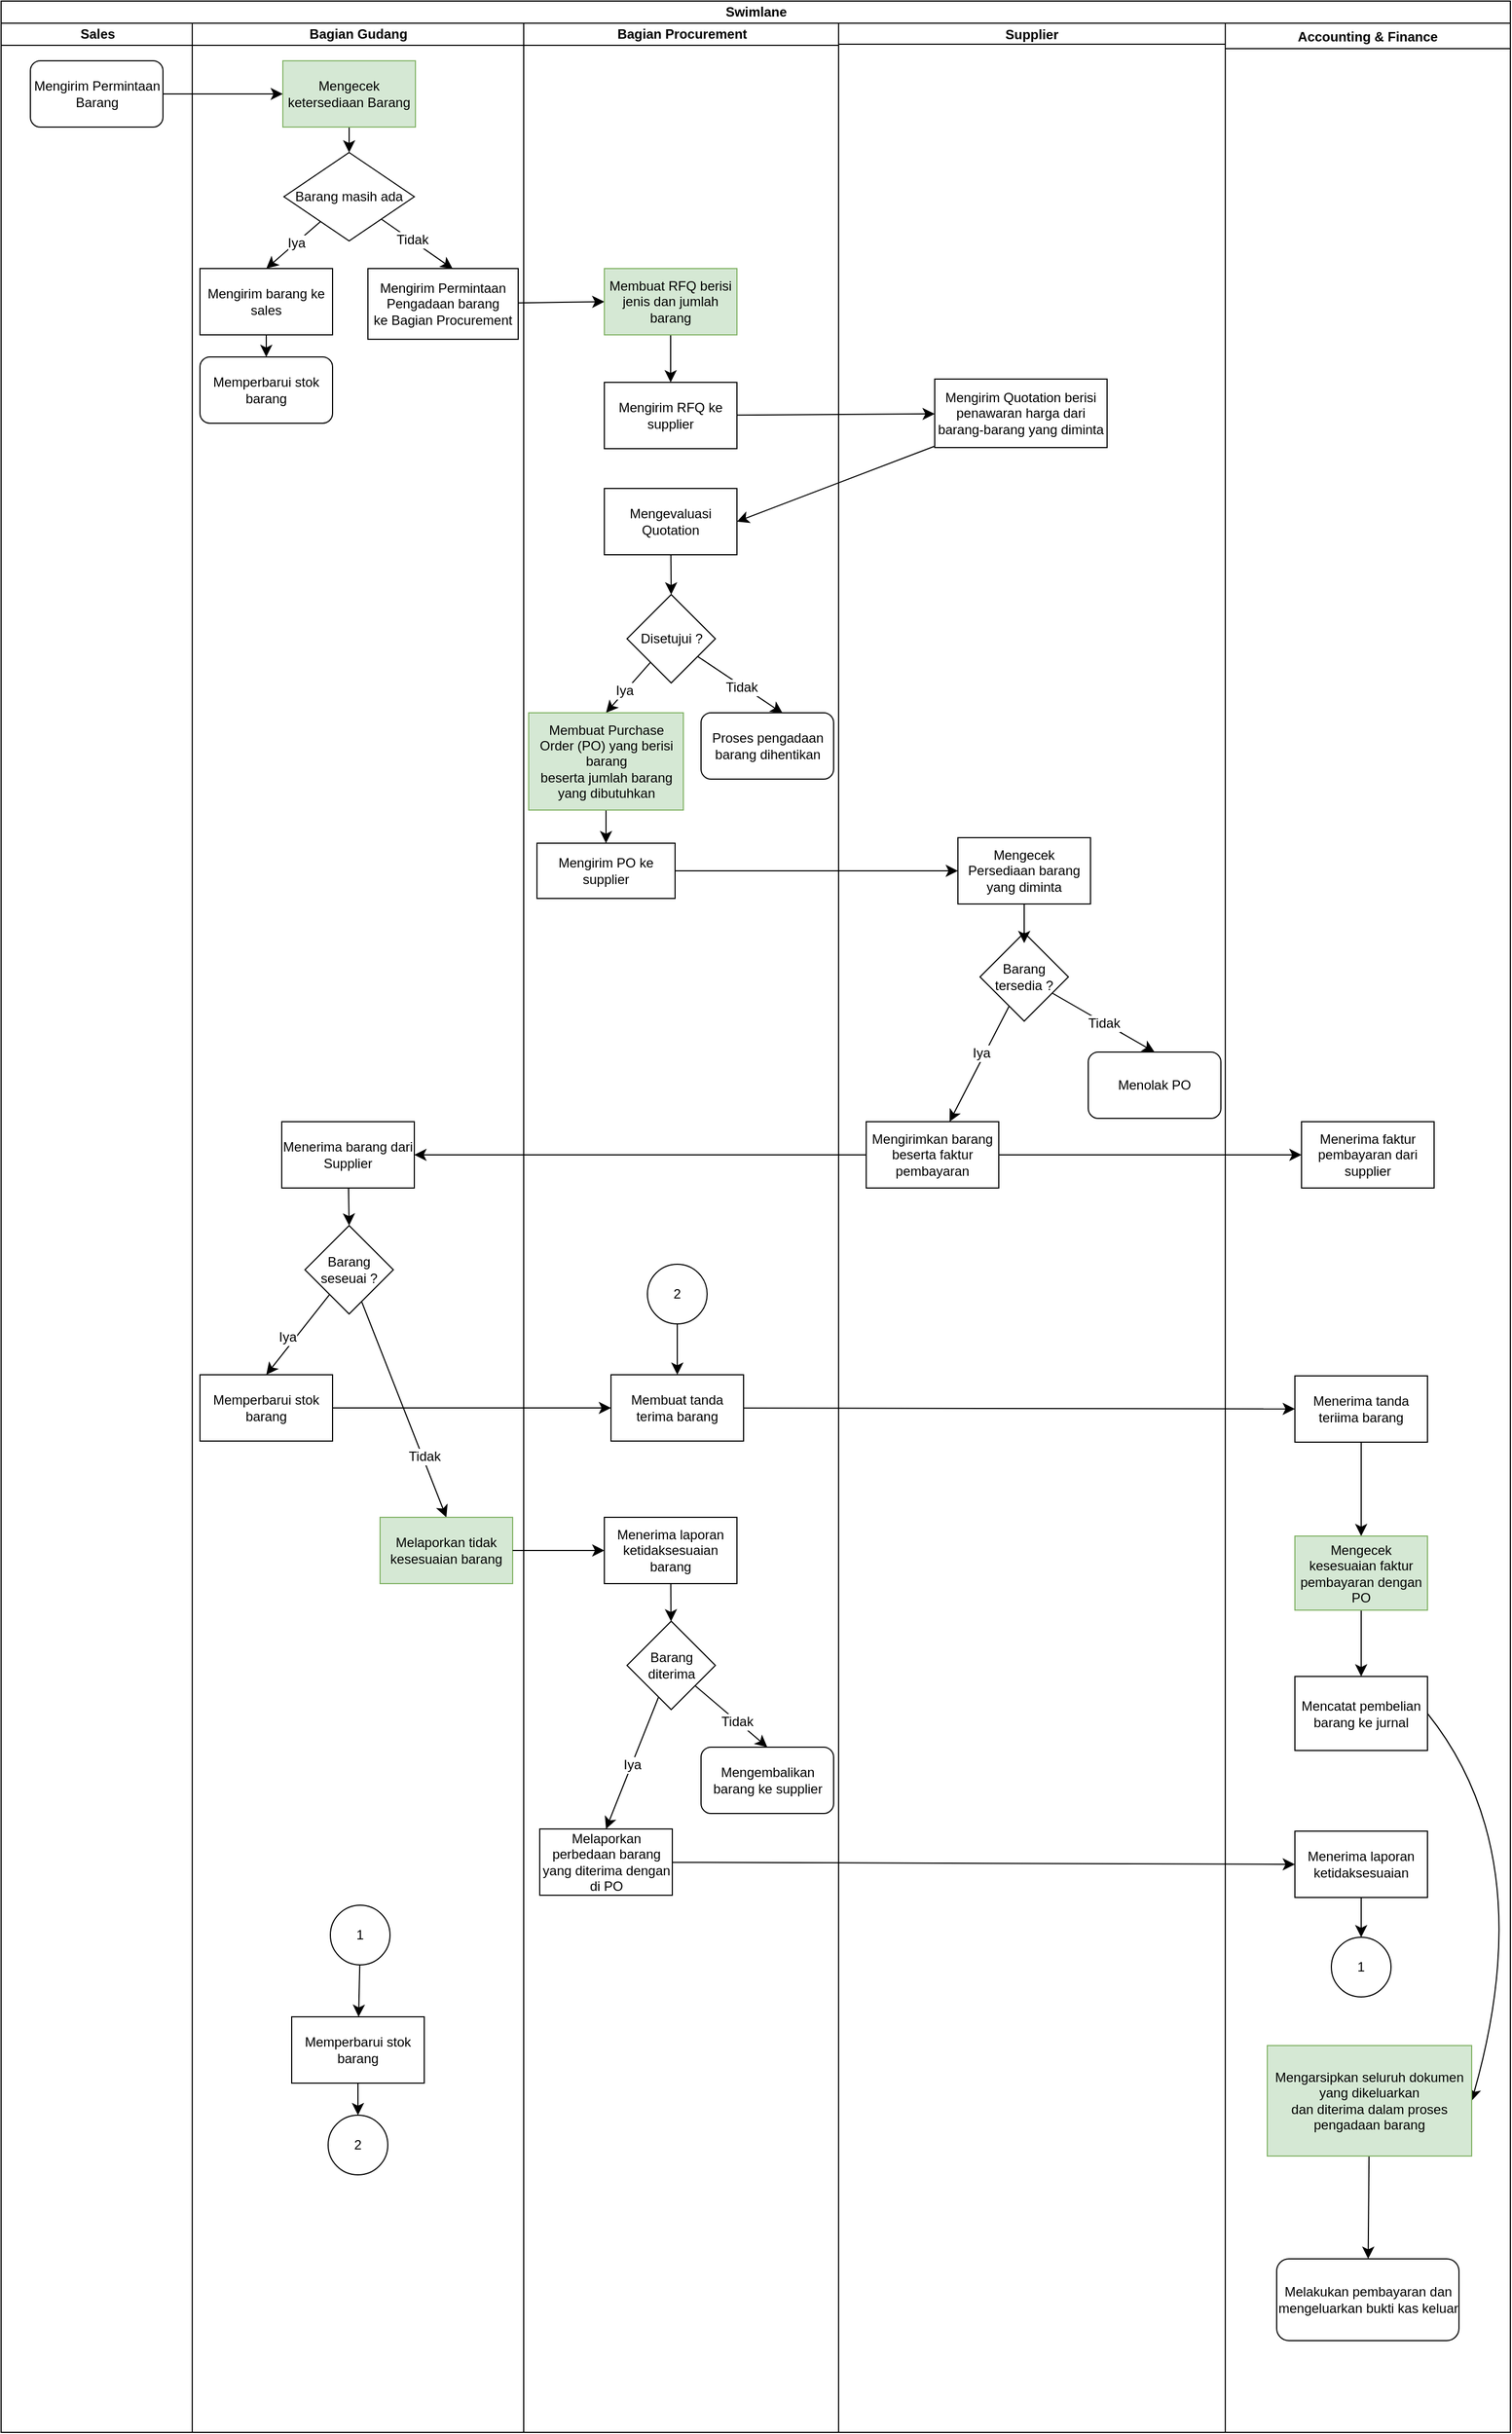 <mxfile version="23.1.5" type="github">
  <diagram name="Page-1" id="P56LlgUj1BsYtoV7bXaN">
    <mxGraphModel dx="2027" dy="2134" grid="0" gridSize="10" guides="1" tooltips="1" connect="1" arrows="1" fold="1" page="0" pageScale="1" pageWidth="850" pageHeight="1100" math="0" shadow="0">
      <root>
        <mxCell id="0" />
        <mxCell id="1" parent="0" />
        <mxCell id="Iu72LTsBx4H_L3Yk2bAS-2" value="Swimlane" style="swimlane;childLayout=stackLayout;resizeParent=1;resizeParentMax=0;startSize=20;html=1;" vertex="1" parent="1">
          <mxGeometry x="-331" y="-949" width="1366" height="2200" as="geometry" />
        </mxCell>
        <mxCell id="Iu72LTsBx4H_L3Yk2bAS-3" value="Sales" style="swimlane;startSize=20;html=1;" vertex="1" parent="Iu72LTsBx4H_L3Yk2bAS-2">
          <mxGeometry y="20" width="173" height="2180" as="geometry" />
        </mxCell>
        <mxCell id="Iu72LTsBx4H_L3Yk2bAS-6" value="Mengirim Permintaan Barang" style="rounded=1;whiteSpace=wrap;html=1;" vertex="1" parent="Iu72LTsBx4H_L3Yk2bAS-3">
          <mxGeometry x="26.5" y="34" width="120" height="60" as="geometry" />
        </mxCell>
        <mxCell id="Iu72LTsBx4H_L3Yk2bAS-8" style="edgeStyle=none;curved=1;rounded=0;orthogonalLoop=1;jettySize=auto;html=1;entryX=0;entryY=0.5;entryDx=0;entryDy=0;fontSize=12;startSize=8;endSize=8;" edge="1" parent="Iu72LTsBx4H_L3Yk2bAS-2" source="Iu72LTsBx4H_L3Yk2bAS-6" target="Iu72LTsBx4H_L3Yk2bAS-7">
          <mxGeometry relative="1" as="geometry" />
        </mxCell>
        <mxCell id="Iu72LTsBx4H_L3Yk2bAS-23" style="edgeStyle=none;curved=1;rounded=0;orthogonalLoop=1;jettySize=auto;html=1;entryX=0;entryY=0.5;entryDx=0;entryDy=0;fontSize=12;startSize=8;endSize=8;" edge="1" parent="Iu72LTsBx4H_L3Yk2bAS-2" source="Iu72LTsBx4H_L3Yk2bAS-13" target="Iu72LTsBx4H_L3Yk2bAS-22">
          <mxGeometry relative="1" as="geometry" />
        </mxCell>
        <mxCell id="Iu72LTsBx4H_L3Yk2bAS-4" value="Bagian Gudang" style="swimlane;startSize=20;html=1;" vertex="1" parent="Iu72LTsBx4H_L3Yk2bAS-2">
          <mxGeometry x="173" y="20" width="300" height="2180" as="geometry" />
        </mxCell>
        <mxCell id="Iu72LTsBx4H_L3Yk2bAS-10" style="edgeStyle=none;curved=1;rounded=0;orthogonalLoop=1;jettySize=auto;html=1;entryX=0.5;entryY=0;entryDx=0;entryDy=0;fontSize=12;startSize=8;endSize=8;" edge="1" parent="Iu72LTsBx4H_L3Yk2bAS-4" source="Iu72LTsBx4H_L3Yk2bAS-7" target="Iu72LTsBx4H_L3Yk2bAS-9">
          <mxGeometry relative="1" as="geometry" />
        </mxCell>
        <mxCell id="Iu72LTsBx4H_L3Yk2bAS-7" value="Mengecek ketersediaan Barang" style="rounded=0;whiteSpace=wrap;html=1;fillColor=#d5e8d4;strokeColor=#82b366;" vertex="1" parent="Iu72LTsBx4H_L3Yk2bAS-4">
          <mxGeometry x="82" y="34" width="120" height="60" as="geometry" />
        </mxCell>
        <mxCell id="Iu72LTsBx4H_L3Yk2bAS-12" style="edgeStyle=none;curved=1;rounded=0;orthogonalLoop=1;jettySize=auto;html=1;entryX=0.5;entryY=0;entryDx=0;entryDy=0;fontSize=12;startSize=8;endSize=8;" edge="1" parent="Iu72LTsBx4H_L3Yk2bAS-4" source="Iu72LTsBx4H_L3Yk2bAS-9" target="Iu72LTsBx4H_L3Yk2bAS-11">
          <mxGeometry relative="1" as="geometry" />
        </mxCell>
        <mxCell id="Iu72LTsBx4H_L3Yk2bAS-15" value="Iya" style="edgeLabel;html=1;align=center;verticalAlign=middle;resizable=0;points=[];fontSize=12;" vertex="1" connectable="0" parent="Iu72LTsBx4H_L3Yk2bAS-12">
          <mxGeometry x="-0.097" relative="1" as="geometry">
            <mxPoint as="offset" />
          </mxGeometry>
        </mxCell>
        <mxCell id="Iu72LTsBx4H_L3Yk2bAS-9" value="Barang masih ada" style="rhombus;whiteSpace=wrap;html=1;" vertex="1" parent="Iu72LTsBx4H_L3Yk2bAS-4">
          <mxGeometry x="83" y="117" width="118" height="80" as="geometry" />
        </mxCell>
        <mxCell id="Iu72LTsBx4H_L3Yk2bAS-21" style="edgeStyle=none;curved=1;rounded=0;orthogonalLoop=1;jettySize=auto;html=1;entryX=0.5;entryY=0;entryDx=0;entryDy=0;fontSize=12;startSize=8;endSize=8;" edge="1" parent="Iu72LTsBx4H_L3Yk2bAS-4" source="Iu72LTsBx4H_L3Yk2bAS-11" target="Iu72LTsBx4H_L3Yk2bAS-19">
          <mxGeometry relative="1" as="geometry" />
        </mxCell>
        <mxCell id="Iu72LTsBx4H_L3Yk2bAS-11" value="Mengirim barang ke sales" style="rounded=0;whiteSpace=wrap;html=1;" vertex="1" parent="Iu72LTsBx4H_L3Yk2bAS-4">
          <mxGeometry x="7" y="222" width="120" height="60" as="geometry" />
        </mxCell>
        <mxCell id="Iu72LTsBx4H_L3Yk2bAS-13" value="Mengirim Permintaan Pengadaan barang ke&amp;nbsp;Bagian Procurement" style="rounded=0;whiteSpace=wrap;html=1;" vertex="1" parent="Iu72LTsBx4H_L3Yk2bAS-4">
          <mxGeometry x="159" y="222" width="136" height="64" as="geometry" />
        </mxCell>
        <mxCell id="Iu72LTsBx4H_L3Yk2bAS-14" style="edgeStyle=none;curved=1;rounded=0;orthogonalLoop=1;jettySize=auto;html=1;entryX=0.565;entryY=0.005;entryDx=0;entryDy=0;entryPerimeter=0;fontSize=12;startSize=8;endSize=8;" edge="1" parent="Iu72LTsBx4H_L3Yk2bAS-4" source="Iu72LTsBx4H_L3Yk2bAS-9" target="Iu72LTsBx4H_L3Yk2bAS-13">
          <mxGeometry relative="1" as="geometry" />
        </mxCell>
        <mxCell id="Iu72LTsBx4H_L3Yk2bAS-16" value="Tidak" style="edgeLabel;html=1;align=center;verticalAlign=middle;resizable=0;points=[];fontSize=12;" vertex="1" connectable="0" parent="Iu72LTsBx4H_L3Yk2bAS-14">
          <mxGeometry x="-0.157" y="1" relative="1" as="geometry">
            <mxPoint as="offset" />
          </mxGeometry>
        </mxCell>
        <mxCell id="Iu72LTsBx4H_L3Yk2bAS-19" value="Memperbarui stok barang" style="rounded=1;whiteSpace=wrap;html=1;" vertex="1" parent="Iu72LTsBx4H_L3Yk2bAS-4">
          <mxGeometry x="7" y="302" width="120" height="60" as="geometry" />
        </mxCell>
        <mxCell id="Iu72LTsBx4H_L3Yk2bAS-68" style="edgeStyle=none;curved=1;rounded=0;orthogonalLoop=1;jettySize=auto;html=1;entryX=0.5;entryY=0;entryDx=0;entryDy=0;fontSize=12;startSize=8;endSize=8;" edge="1" parent="Iu72LTsBx4H_L3Yk2bAS-4" source="Iu72LTsBx4H_L3Yk2bAS-61" target="Iu72LTsBx4H_L3Yk2bAS-67">
          <mxGeometry relative="1" as="geometry" />
        </mxCell>
        <mxCell id="Iu72LTsBx4H_L3Yk2bAS-61" value="Menerima barang dari Supplier" style="rounded=1;whiteSpace=wrap;html=1;arcSize=0;" vertex="1" parent="Iu72LTsBx4H_L3Yk2bAS-4">
          <mxGeometry x="81" y="994" width="120" height="60" as="geometry" />
        </mxCell>
        <mxCell id="Iu72LTsBx4H_L3Yk2bAS-70" style="edgeStyle=none;curved=1;rounded=0;orthogonalLoop=1;jettySize=auto;html=1;entryX=0.5;entryY=0;entryDx=0;entryDy=0;fontSize=12;startSize=8;endSize=8;" edge="1" parent="Iu72LTsBx4H_L3Yk2bAS-4" source="Iu72LTsBx4H_L3Yk2bAS-67" target="Iu72LTsBx4H_L3Yk2bAS-69">
          <mxGeometry relative="1" as="geometry" />
        </mxCell>
        <mxCell id="Iu72LTsBx4H_L3Yk2bAS-71" value="Iya" style="edgeLabel;html=1;align=center;verticalAlign=middle;resizable=0;points=[];fontSize=12;" vertex="1" connectable="0" parent="Iu72LTsBx4H_L3Yk2bAS-70">
          <mxGeometry x="0.163" y="-6" relative="1" as="geometry">
            <mxPoint as="offset" />
          </mxGeometry>
        </mxCell>
        <mxCell id="Iu72LTsBx4H_L3Yk2bAS-78" style="edgeStyle=none;curved=1;rounded=0;orthogonalLoop=1;jettySize=auto;html=1;fontSize=12;startSize=8;endSize=8;entryX=0.5;entryY=0;entryDx=0;entryDy=0;" edge="1" parent="Iu72LTsBx4H_L3Yk2bAS-4" source="Iu72LTsBx4H_L3Yk2bAS-67" target="Iu72LTsBx4H_L3Yk2bAS-80">
          <mxGeometry relative="1" as="geometry">
            <mxPoint x="212" y="1341" as="targetPoint" />
          </mxGeometry>
        </mxCell>
        <mxCell id="Iu72LTsBx4H_L3Yk2bAS-79" value="Tidak" style="edgeLabel;html=1;align=center;verticalAlign=middle;resizable=0;points=[];fontSize=12;" vertex="1" connectable="0" parent="Iu72LTsBx4H_L3Yk2bAS-78">
          <mxGeometry x="0.441" y="1" relative="1" as="geometry">
            <mxPoint as="offset" />
          </mxGeometry>
        </mxCell>
        <mxCell id="Iu72LTsBx4H_L3Yk2bAS-67" value="Barang seseuai ?" style="rhombus;whiteSpace=wrap;html=1;" vertex="1" parent="Iu72LTsBx4H_L3Yk2bAS-4">
          <mxGeometry x="102" y="1088" width="80" height="80" as="geometry" />
        </mxCell>
        <mxCell id="Iu72LTsBx4H_L3Yk2bAS-69" value="Memperbarui stok barang" style="rounded=0;whiteSpace=wrap;html=1;" vertex="1" parent="Iu72LTsBx4H_L3Yk2bAS-4">
          <mxGeometry x="7" y="1223" width="120" height="60" as="geometry" />
        </mxCell>
        <mxCell id="Iu72LTsBx4H_L3Yk2bAS-80" value="Melaporkan tidak kesesuaian barang" style="rounded=0;whiteSpace=wrap;html=1;fillColor=#d5e8d4;strokeColor=#82b366;" vertex="1" parent="Iu72LTsBx4H_L3Yk2bAS-4">
          <mxGeometry x="170" y="1352" width="120" height="60" as="geometry" />
        </mxCell>
        <mxCell id="Iu72LTsBx4H_L3Yk2bAS-105" value="" style="edgeStyle=none;curved=1;rounded=0;orthogonalLoop=1;jettySize=auto;html=1;fontSize=12;startSize=8;endSize=8;" edge="1" parent="Iu72LTsBx4H_L3Yk2bAS-4" source="Iu72LTsBx4H_L3Yk2bAS-94" target="Iu72LTsBx4H_L3Yk2bAS-104">
          <mxGeometry relative="1" as="geometry" />
        </mxCell>
        <mxCell id="Iu72LTsBx4H_L3Yk2bAS-94" value="Memperbarui stok barang" style="rounded=0;whiteSpace=wrap;html=1;" vertex="1" parent="Iu72LTsBx4H_L3Yk2bAS-4">
          <mxGeometry x="90" y="1804" width="120" height="60" as="geometry" />
        </mxCell>
        <mxCell id="Iu72LTsBx4H_L3Yk2bAS-99" value="" style="edgeStyle=none;curved=1;rounded=0;orthogonalLoop=1;jettySize=auto;html=1;fontSize=12;startSize=8;endSize=8;" edge="1" parent="Iu72LTsBx4H_L3Yk2bAS-4" source="Iu72LTsBx4H_L3Yk2bAS-98" target="Iu72LTsBx4H_L3Yk2bAS-94">
          <mxGeometry relative="1" as="geometry" />
        </mxCell>
        <mxCell id="Iu72LTsBx4H_L3Yk2bAS-98" value="1" style="ellipse;whiteSpace=wrap;html=1;aspect=fixed;" vertex="1" parent="Iu72LTsBx4H_L3Yk2bAS-4">
          <mxGeometry x="125" y="1703" width="54" height="54" as="geometry" />
        </mxCell>
        <mxCell id="Iu72LTsBx4H_L3Yk2bAS-104" value="2" style="ellipse;whiteSpace=wrap;html=1;aspect=fixed;" vertex="1" parent="Iu72LTsBx4H_L3Yk2bAS-4">
          <mxGeometry x="123" y="1893" width="54" height="54" as="geometry" />
        </mxCell>
        <mxCell id="Iu72LTsBx4H_L3Yk2bAS-5" value="Bagian Procurement" style="swimlane;startSize=20;html=1;" vertex="1" parent="Iu72LTsBx4H_L3Yk2bAS-2">
          <mxGeometry x="473" y="20" width="285" height="2180" as="geometry" />
        </mxCell>
        <mxCell id="Iu72LTsBx4H_L3Yk2bAS-27" value="" style="edgeStyle=none;curved=1;rounded=0;orthogonalLoop=1;jettySize=auto;html=1;fontSize=12;startSize=8;endSize=8;" edge="1" parent="Iu72LTsBx4H_L3Yk2bAS-5" source="Iu72LTsBx4H_L3Yk2bAS-22" target="Iu72LTsBx4H_L3Yk2bAS-26">
          <mxGeometry relative="1" as="geometry" />
        </mxCell>
        <mxCell id="Iu72LTsBx4H_L3Yk2bAS-22" value="Membuat RFQ berisi jenis dan jumlah barang" style="rounded=0;whiteSpace=wrap;html=1;fillColor=#d5e8d4;strokeColor=#82b366;" vertex="1" parent="Iu72LTsBx4H_L3Yk2bAS-5">
          <mxGeometry x="73" y="222" width="120" height="60" as="geometry" />
        </mxCell>
        <mxCell id="Iu72LTsBx4H_L3Yk2bAS-26" value="Mengirim RFQ ke supplier" style="rounded=0;whiteSpace=wrap;html=1;" vertex="1" parent="Iu72LTsBx4H_L3Yk2bAS-5">
          <mxGeometry x="73" y="325" width="120" height="60" as="geometry" />
        </mxCell>
        <mxCell id="Iu72LTsBx4H_L3Yk2bAS-47" style="edgeStyle=none;curved=1;rounded=0;orthogonalLoop=1;jettySize=auto;html=1;entryX=0.5;entryY=0;entryDx=0;entryDy=0;fontSize=12;startSize=8;endSize=8;" edge="1" parent="Iu72LTsBx4H_L3Yk2bAS-5" source="Iu72LTsBx4H_L3Yk2bAS-34" target="Iu72LTsBx4H_L3Yk2bAS-36">
          <mxGeometry relative="1" as="geometry" />
        </mxCell>
        <mxCell id="Iu72LTsBx4H_L3Yk2bAS-34" value="Mengevaluasi Quotation" style="rounded=0;whiteSpace=wrap;html=1;" vertex="1" parent="Iu72LTsBx4H_L3Yk2bAS-5">
          <mxGeometry x="73" y="421" width="120" height="60" as="geometry" />
        </mxCell>
        <mxCell id="Iu72LTsBx4H_L3Yk2bAS-42" style="edgeStyle=none;curved=1;rounded=0;orthogonalLoop=1;jettySize=auto;html=1;entryX=0.5;entryY=0;entryDx=0;entryDy=0;fontSize=12;startSize=8;endSize=8;" edge="1" parent="Iu72LTsBx4H_L3Yk2bAS-5" source="Iu72LTsBx4H_L3Yk2bAS-36" target="Iu72LTsBx4H_L3Yk2bAS-41">
          <mxGeometry relative="1" as="geometry" />
        </mxCell>
        <mxCell id="Iu72LTsBx4H_L3Yk2bAS-43" value="Iya" style="edgeLabel;html=1;align=center;verticalAlign=middle;resizable=0;points=[];fontSize=12;" vertex="1" connectable="0" parent="Iu72LTsBx4H_L3Yk2bAS-42">
          <mxGeometry x="0.156" y="-1" relative="1" as="geometry">
            <mxPoint as="offset" />
          </mxGeometry>
        </mxCell>
        <mxCell id="Iu72LTsBx4H_L3Yk2bAS-36" value="Disetujui ?" style="rhombus;whiteSpace=wrap;html=1;" vertex="1" parent="Iu72LTsBx4H_L3Yk2bAS-5">
          <mxGeometry x="93.5" y="517" width="80" height="80" as="geometry" />
        </mxCell>
        <mxCell id="Iu72LTsBx4H_L3Yk2bAS-38" value="Proses pengadaan barang dihentikan" style="rounded=1;whiteSpace=wrap;html=1;" vertex="1" parent="Iu72LTsBx4H_L3Yk2bAS-5">
          <mxGeometry x="160.5" y="624" width="120" height="60" as="geometry" />
        </mxCell>
        <mxCell id="Iu72LTsBx4H_L3Yk2bAS-39" style="edgeStyle=none;curved=1;rounded=0;orthogonalLoop=1;jettySize=auto;html=1;entryX=0.616;entryY=0.008;entryDx=0;entryDy=0;entryPerimeter=0;fontSize=12;startSize=8;endSize=8;" edge="1" parent="Iu72LTsBx4H_L3Yk2bAS-5" source="Iu72LTsBx4H_L3Yk2bAS-36" target="Iu72LTsBx4H_L3Yk2bAS-38">
          <mxGeometry relative="1" as="geometry" />
        </mxCell>
        <mxCell id="Iu72LTsBx4H_L3Yk2bAS-40" value="Tidak" style="edgeLabel;html=1;align=center;verticalAlign=middle;resizable=0;points=[];fontSize=12;" vertex="1" connectable="0" parent="Iu72LTsBx4H_L3Yk2bAS-39">
          <mxGeometry x="0.043" y="-1" relative="1" as="geometry">
            <mxPoint as="offset" />
          </mxGeometry>
        </mxCell>
        <mxCell id="Iu72LTsBx4H_L3Yk2bAS-45" value="" style="edgeStyle=none;curved=1;rounded=0;orthogonalLoop=1;jettySize=auto;html=1;fontSize=12;startSize=8;endSize=8;" edge="1" parent="Iu72LTsBx4H_L3Yk2bAS-5" source="Iu72LTsBx4H_L3Yk2bAS-41" target="Iu72LTsBx4H_L3Yk2bAS-44">
          <mxGeometry relative="1" as="geometry" />
        </mxCell>
        <mxCell id="Iu72LTsBx4H_L3Yk2bAS-41" value="Membuat Purchase Order (PO) yang berisi barang&lt;br&gt;beserta jumlah barang yang dibutuhkan " style="rounded=0;whiteSpace=wrap;html=1;fillColor=#d5e8d4;strokeColor=#82b366;" vertex="1" parent="Iu72LTsBx4H_L3Yk2bAS-5">
          <mxGeometry x="4.5" y="624" width="140" height="88" as="geometry" />
        </mxCell>
        <mxCell id="Iu72LTsBx4H_L3Yk2bAS-44" value="Mengirim PO ke supplier" style="rounded=0;whiteSpace=wrap;html=1;" vertex="1" parent="Iu72LTsBx4H_L3Yk2bAS-5">
          <mxGeometry x="12" y="742" width="125" height="50" as="geometry" />
        </mxCell>
        <mxCell id="Iu72LTsBx4H_L3Yk2bAS-88" value="" style="edgeStyle=none;curved=1;rounded=0;orthogonalLoop=1;jettySize=auto;html=1;fontSize=12;startSize=8;endSize=8;" edge="1" parent="Iu72LTsBx4H_L3Yk2bAS-5" source="Iu72LTsBx4H_L3Yk2bAS-81" target="Iu72LTsBx4H_L3Yk2bAS-83">
          <mxGeometry relative="1" as="geometry" />
        </mxCell>
        <mxCell id="Iu72LTsBx4H_L3Yk2bAS-81" value="Menerima laporan ketidaksesuaian barang" style="rounded=0;whiteSpace=wrap;html=1;" vertex="1" parent="Iu72LTsBx4H_L3Yk2bAS-5">
          <mxGeometry x="73" y="1352" width="120" height="60" as="geometry" />
        </mxCell>
        <mxCell id="Iu72LTsBx4H_L3Yk2bAS-85" style="edgeStyle=none;curved=1;rounded=0;orthogonalLoop=1;jettySize=auto;html=1;entryX=0.5;entryY=0;entryDx=0;entryDy=0;fontSize=12;startSize=8;endSize=8;" edge="1" parent="Iu72LTsBx4H_L3Yk2bAS-5" source="Iu72LTsBx4H_L3Yk2bAS-83" target="Iu72LTsBx4H_L3Yk2bAS-84">
          <mxGeometry relative="1" as="geometry" />
        </mxCell>
        <mxCell id="Iu72LTsBx4H_L3Yk2bAS-86" value="Tidak" style="edgeLabel;html=1;align=center;verticalAlign=middle;resizable=0;points=[];fontSize=12;" vertex="1" connectable="0" parent="Iu72LTsBx4H_L3Yk2bAS-85">
          <mxGeometry x="0.169" relative="1" as="geometry">
            <mxPoint as="offset" />
          </mxGeometry>
        </mxCell>
        <mxCell id="Iu72LTsBx4H_L3Yk2bAS-90" style="edgeStyle=none;curved=1;rounded=0;orthogonalLoop=1;jettySize=auto;html=1;entryX=0.5;entryY=0;entryDx=0;entryDy=0;fontSize=12;startSize=8;endSize=8;" edge="1" parent="Iu72LTsBx4H_L3Yk2bAS-5" source="Iu72LTsBx4H_L3Yk2bAS-83" target="Iu72LTsBx4H_L3Yk2bAS-89">
          <mxGeometry relative="1" as="geometry" />
        </mxCell>
        <mxCell id="Iu72LTsBx4H_L3Yk2bAS-91" value="Iya" style="edgeLabel;html=1;align=center;verticalAlign=middle;resizable=0;points=[];fontSize=12;" vertex="1" connectable="0" parent="Iu72LTsBx4H_L3Yk2bAS-90">
          <mxGeometry x="0.029" relative="1" as="geometry">
            <mxPoint as="offset" />
          </mxGeometry>
        </mxCell>
        <mxCell id="Iu72LTsBx4H_L3Yk2bAS-83" value="Barang diterima" style="rhombus;whiteSpace=wrap;html=1;" vertex="1" parent="Iu72LTsBx4H_L3Yk2bAS-5">
          <mxGeometry x="93.5" y="1446" width="80" height="80" as="geometry" />
        </mxCell>
        <mxCell id="Iu72LTsBx4H_L3Yk2bAS-84" value="Mengembalikan barang ke supplier" style="rounded=1;whiteSpace=wrap;html=1;" vertex="1" parent="Iu72LTsBx4H_L3Yk2bAS-5">
          <mxGeometry x="160.5" y="1560" width="120" height="60" as="geometry" />
        </mxCell>
        <mxCell id="Iu72LTsBx4H_L3Yk2bAS-89" value="Melaporkan perbedaan barang yang diterima dengan di PO" style="rounded=0;whiteSpace=wrap;html=1;" vertex="1" parent="Iu72LTsBx4H_L3Yk2bAS-5">
          <mxGeometry x="14.5" y="1634" width="120" height="60" as="geometry" />
        </mxCell>
        <mxCell id="Iu72LTsBx4H_L3Yk2bAS-107" value="" style="edgeStyle=none;curved=1;rounded=0;orthogonalLoop=1;jettySize=auto;html=1;fontSize=12;startSize=8;endSize=8;" edge="1" parent="Iu72LTsBx4H_L3Yk2bAS-5" source="Iu72LTsBx4H_L3Yk2bAS-106" target="Iu72LTsBx4H_L3Yk2bAS-72">
          <mxGeometry relative="1" as="geometry" />
        </mxCell>
        <mxCell id="Iu72LTsBx4H_L3Yk2bAS-106" value="2" style="ellipse;whiteSpace=wrap;html=1;aspect=fixed;" vertex="1" parent="Iu72LTsBx4H_L3Yk2bAS-5">
          <mxGeometry x="112" y="1123" width="54" height="54" as="geometry" />
        </mxCell>
        <mxCell id="Iu72LTsBx4H_L3Yk2bAS-72" value="Membuat tanda terima barang" style="rounded=0;whiteSpace=wrap;html=1;" vertex="1" parent="Iu72LTsBx4H_L3Yk2bAS-5">
          <mxGeometry x="79" y="1223" width="120" height="60" as="geometry" />
        </mxCell>
        <mxCell id="Iu72LTsBx4H_L3Yk2bAS-29" value="" style="edgeStyle=none;curved=1;rounded=0;orthogonalLoop=1;jettySize=auto;html=1;fontSize=12;startSize=8;endSize=8;" edge="1" parent="Iu72LTsBx4H_L3Yk2bAS-2" source="Iu72LTsBx4H_L3Yk2bAS-26" target="Iu72LTsBx4H_L3Yk2bAS-28">
          <mxGeometry relative="1" as="geometry" />
        </mxCell>
        <mxCell id="Iu72LTsBx4H_L3Yk2bAS-46" style="edgeStyle=none;curved=1;rounded=0;orthogonalLoop=1;jettySize=auto;html=1;entryX=1;entryY=0.5;entryDx=0;entryDy=0;fontSize=12;startSize=8;endSize=8;" edge="1" parent="Iu72LTsBx4H_L3Yk2bAS-2" source="Iu72LTsBx4H_L3Yk2bAS-28" target="Iu72LTsBx4H_L3Yk2bAS-34">
          <mxGeometry relative="1" as="geometry" />
        </mxCell>
        <mxCell id="Iu72LTsBx4H_L3Yk2bAS-49" style="edgeStyle=none;curved=1;rounded=0;orthogonalLoop=1;jettySize=auto;html=1;entryX=0;entryY=0.5;entryDx=0;entryDy=0;fontSize=12;startSize=8;endSize=8;" edge="1" parent="Iu72LTsBx4H_L3Yk2bAS-2" source="Iu72LTsBx4H_L3Yk2bAS-44" target="Iu72LTsBx4H_L3Yk2bAS-48">
          <mxGeometry relative="1" as="geometry" />
        </mxCell>
        <mxCell id="Iu72LTsBx4H_L3Yk2bAS-24" value="Supplier" style="swimlane;startSize=19;" vertex="1" parent="Iu72LTsBx4H_L3Yk2bAS-2">
          <mxGeometry x="758" y="20" width="350" height="2180" as="geometry" />
        </mxCell>
        <mxCell id="Iu72LTsBx4H_L3Yk2bAS-28" value="Mengirim Quotation berisi penawaran harga dari&lt;br/&gt;barang-barang yang diminta " style="rounded=0;whiteSpace=wrap;html=1;" vertex="1" parent="Iu72LTsBx4H_L3Yk2bAS-24">
          <mxGeometry x="87" y="322" width="156" height="62" as="geometry" />
        </mxCell>
        <mxCell id="Iu72LTsBx4H_L3Yk2bAS-48" value="Mengecek Persediaan barang yang diminta" style="rounded=0;whiteSpace=wrap;html=1;" vertex="1" parent="Iu72LTsBx4H_L3Yk2bAS-24">
          <mxGeometry x="108" y="737" width="120" height="60" as="geometry" />
        </mxCell>
        <mxCell id="Iu72LTsBx4H_L3Yk2bAS-54" value="" style="edgeStyle=none;curved=1;rounded=0;orthogonalLoop=1;jettySize=auto;html=1;fontSize=12;startSize=8;endSize=8;entryX=0.5;entryY=0;entryDx=0;entryDy=0;" edge="1" parent="Iu72LTsBx4H_L3Yk2bAS-24" source="Iu72LTsBx4H_L3Yk2bAS-50" target="Iu72LTsBx4H_L3Yk2bAS-56">
          <mxGeometry relative="1" as="geometry">
            <mxPoint x="263.568" y="921" as="targetPoint" />
          </mxGeometry>
        </mxCell>
        <mxCell id="Iu72LTsBx4H_L3Yk2bAS-55" value="Tidak" style="edgeLabel;html=1;align=center;verticalAlign=middle;resizable=0;points=[];fontSize=12;" vertex="1" connectable="0" parent="Iu72LTsBx4H_L3Yk2bAS-54">
          <mxGeometry x="-0.02" y="-1" relative="1" as="geometry">
            <mxPoint x="1" as="offset" />
          </mxGeometry>
        </mxCell>
        <mxCell id="Iu72LTsBx4H_L3Yk2bAS-58" value="" style="edgeStyle=none;curved=1;rounded=0;orthogonalLoop=1;jettySize=auto;html=1;fontSize=12;startSize=8;endSize=8;" edge="1" parent="Iu72LTsBx4H_L3Yk2bAS-24" source="Iu72LTsBx4H_L3Yk2bAS-50" target="Iu72LTsBx4H_L3Yk2bAS-57">
          <mxGeometry relative="1" as="geometry" />
        </mxCell>
        <mxCell id="Iu72LTsBx4H_L3Yk2bAS-59" value="Iya" style="edgeLabel;html=1;align=center;verticalAlign=middle;resizable=0;points=[];fontSize=12;" vertex="1" connectable="0" parent="Iu72LTsBx4H_L3Yk2bAS-58">
          <mxGeometry x="-0.156" y="-3" relative="1" as="geometry">
            <mxPoint as="offset" />
          </mxGeometry>
        </mxCell>
        <mxCell id="Iu72LTsBx4H_L3Yk2bAS-50" value="Barang tersedia ?" style="rhombus;whiteSpace=wrap;html=1;" vertex="1" parent="Iu72LTsBx4H_L3Yk2bAS-24">
          <mxGeometry x="128" y="823" width="80" height="80" as="geometry" />
        </mxCell>
        <mxCell id="Iu72LTsBx4H_L3Yk2bAS-52" style="edgeStyle=none;curved=1;rounded=0;orthogonalLoop=1;jettySize=auto;html=1;entryX=0.5;entryY=0.117;entryDx=0;entryDy=0;entryPerimeter=0;fontSize=12;startSize=8;endSize=8;" edge="1" parent="Iu72LTsBx4H_L3Yk2bAS-24" source="Iu72LTsBx4H_L3Yk2bAS-48" target="Iu72LTsBx4H_L3Yk2bAS-50">
          <mxGeometry relative="1" as="geometry" />
        </mxCell>
        <mxCell id="Iu72LTsBx4H_L3Yk2bAS-56" value="Menolak PO" style="rounded=1;whiteSpace=wrap;html=1;" vertex="1" parent="Iu72LTsBx4H_L3Yk2bAS-24">
          <mxGeometry x="226" y="931" width="120" height="60" as="geometry" />
        </mxCell>
        <mxCell id="Iu72LTsBx4H_L3Yk2bAS-57" value="Mengirimkan barang beserta faktur pembayaran" style="rounded=1;whiteSpace=wrap;html=1;arcSize=0;" vertex="1" parent="Iu72LTsBx4H_L3Yk2bAS-24">
          <mxGeometry x="25" y="994" width="120" height="60" as="geometry" />
        </mxCell>
        <mxCell id="Iu72LTsBx4H_L3Yk2bAS-60" value="Accounting &amp; Finance" style="swimlane;" vertex="1" parent="Iu72LTsBx4H_L3Yk2bAS-2">
          <mxGeometry x="1108" y="20" width="258" height="2180" as="geometry" />
        </mxCell>
        <mxCell id="Iu72LTsBx4H_L3Yk2bAS-65" value="Menerima faktur pembayaran dari supplier" style="rounded=0;whiteSpace=wrap;html=1;" vertex="1" parent="Iu72LTsBx4H_L3Yk2bAS-60">
          <mxGeometry x="69" y="994" width="120" height="60" as="geometry" />
        </mxCell>
        <mxCell id="Iu72LTsBx4H_L3Yk2bAS-109" value="" style="edgeStyle=none;curved=1;rounded=0;orthogonalLoop=1;jettySize=auto;html=1;fontSize=12;startSize=8;endSize=8;" edge="1" parent="Iu72LTsBx4H_L3Yk2bAS-60" source="Iu72LTsBx4H_L3Yk2bAS-75" target="Iu72LTsBx4H_L3Yk2bAS-108">
          <mxGeometry relative="1" as="geometry" />
        </mxCell>
        <mxCell id="Iu72LTsBx4H_L3Yk2bAS-75" value="Menerima tanda teriima barang" style="rounded=0;whiteSpace=wrap;html=1;" vertex="1" parent="Iu72LTsBx4H_L3Yk2bAS-60">
          <mxGeometry x="63" y="1224" width="120" height="60" as="geometry" />
        </mxCell>
        <mxCell id="Iu72LTsBx4H_L3Yk2bAS-97" value="" style="edgeStyle=none;curved=1;rounded=0;orthogonalLoop=1;jettySize=auto;html=1;fontSize=12;startSize=8;endSize=8;" edge="1" parent="Iu72LTsBx4H_L3Yk2bAS-60" source="Iu72LTsBx4H_L3Yk2bAS-92" target="Iu72LTsBx4H_L3Yk2bAS-96">
          <mxGeometry relative="1" as="geometry" />
        </mxCell>
        <mxCell id="Iu72LTsBx4H_L3Yk2bAS-92" value="Menerima laporan ketidaksesuaian" style="rounded=0;whiteSpace=wrap;html=1;" vertex="1" parent="Iu72LTsBx4H_L3Yk2bAS-60">
          <mxGeometry x="63" y="1636" width="120" height="60" as="geometry" />
        </mxCell>
        <mxCell id="Iu72LTsBx4H_L3Yk2bAS-96" value="1" style="ellipse;whiteSpace=wrap;html=1;aspect=fixed;" vertex="1" parent="Iu72LTsBx4H_L3Yk2bAS-60">
          <mxGeometry x="96" y="1732" width="54" height="54" as="geometry" />
        </mxCell>
        <mxCell id="Iu72LTsBx4H_L3Yk2bAS-111" value="" style="edgeStyle=none;curved=1;rounded=0;orthogonalLoop=1;jettySize=auto;html=1;fontSize=12;startSize=8;endSize=8;" edge="1" parent="Iu72LTsBx4H_L3Yk2bAS-60" source="Iu72LTsBx4H_L3Yk2bAS-108" target="Iu72LTsBx4H_L3Yk2bAS-110">
          <mxGeometry relative="1" as="geometry" />
        </mxCell>
        <mxCell id="Iu72LTsBx4H_L3Yk2bAS-108" value="Mengecek kesesuaian faktur pembayaran dengan PO" style="rounded=0;whiteSpace=wrap;html=1;fillColor=#d5e8d4;strokeColor=#82b366;" vertex="1" parent="Iu72LTsBx4H_L3Yk2bAS-60">
          <mxGeometry x="63" y="1369" width="120" height="67" as="geometry" />
        </mxCell>
        <mxCell id="Iu72LTsBx4H_L3Yk2bAS-113" style="edgeStyle=none;curved=1;rounded=0;orthogonalLoop=1;jettySize=auto;html=1;fontSize=12;startSize=8;endSize=8;entryX=1;entryY=0.5;entryDx=0;entryDy=0;exitX=1;exitY=0.5;exitDx=0;exitDy=0;" edge="1" parent="Iu72LTsBx4H_L3Yk2bAS-60" source="Iu72LTsBx4H_L3Yk2bAS-110" target="Iu72LTsBx4H_L3Yk2bAS-112">
          <mxGeometry relative="1" as="geometry">
            <mxPoint x="302" y="1530" as="targetPoint" />
            <Array as="points">
              <mxPoint x="286" y="1658" />
            </Array>
          </mxGeometry>
        </mxCell>
        <mxCell id="Iu72LTsBx4H_L3Yk2bAS-110" value="Mencatat pembelian barang ke jurnal" style="rounded=0;whiteSpace=wrap;html=1;" vertex="1" parent="Iu72LTsBx4H_L3Yk2bAS-60">
          <mxGeometry x="63" y="1496" width="120" height="67" as="geometry" />
        </mxCell>
        <mxCell id="Iu72LTsBx4H_L3Yk2bAS-115" style="edgeStyle=none;curved=1;rounded=0;orthogonalLoop=1;jettySize=auto;html=1;fontSize=12;startSize=8;endSize=8;" edge="1" parent="Iu72LTsBx4H_L3Yk2bAS-60" source="Iu72LTsBx4H_L3Yk2bAS-112" target="Iu72LTsBx4H_L3Yk2bAS-114">
          <mxGeometry relative="1" as="geometry" />
        </mxCell>
        <mxCell id="Iu72LTsBx4H_L3Yk2bAS-112" value="Mengarsipkan seluruh dokumen yang dikeluarkan&lt;br&gt;dan diterima dalam proses pengadaan barang" style="rounded=0;whiteSpace=wrap;html=1;fillColor=#d5e8d4;strokeColor=#82b366;" vertex="1" parent="Iu72LTsBx4H_L3Yk2bAS-60">
          <mxGeometry x="38" y="1830" width="185" height="100" as="geometry" />
        </mxCell>
        <mxCell id="Iu72LTsBx4H_L3Yk2bAS-114" value="Melakukan pembayaran dan&lt;br&gt;mengeluarkan bukti kas keluar" style="rounded=1;whiteSpace=wrap;html=1;" vertex="1" parent="Iu72LTsBx4H_L3Yk2bAS-60">
          <mxGeometry x="46.5" y="2023" width="165" height="74" as="geometry" />
        </mxCell>
        <mxCell id="Iu72LTsBx4H_L3Yk2bAS-62" value="" style="edgeStyle=none;curved=1;rounded=0;orthogonalLoop=1;jettySize=auto;html=1;fontSize=12;startSize=8;endSize=8;" edge="1" parent="Iu72LTsBx4H_L3Yk2bAS-2" source="Iu72LTsBx4H_L3Yk2bAS-57" target="Iu72LTsBx4H_L3Yk2bAS-61">
          <mxGeometry relative="1" as="geometry" />
        </mxCell>
        <mxCell id="Iu72LTsBx4H_L3Yk2bAS-66" style="edgeStyle=none;curved=1;rounded=0;orthogonalLoop=1;jettySize=auto;html=1;entryX=0;entryY=0.5;entryDx=0;entryDy=0;fontSize=12;startSize=8;endSize=8;" edge="1" parent="Iu72LTsBx4H_L3Yk2bAS-2" source="Iu72LTsBx4H_L3Yk2bAS-57" target="Iu72LTsBx4H_L3Yk2bAS-65">
          <mxGeometry relative="1" as="geometry" />
        </mxCell>
        <mxCell id="Iu72LTsBx4H_L3Yk2bAS-77" style="edgeStyle=none;curved=1;rounded=0;orthogonalLoop=1;jettySize=auto;html=1;entryX=0;entryY=0.5;entryDx=0;entryDy=0;fontSize=12;startSize=8;endSize=8;" edge="1" parent="Iu72LTsBx4H_L3Yk2bAS-2" source="Iu72LTsBx4H_L3Yk2bAS-69" target="Iu72LTsBx4H_L3Yk2bAS-72">
          <mxGeometry relative="1" as="geometry" />
        </mxCell>
        <mxCell id="Iu72LTsBx4H_L3Yk2bAS-82" style="edgeStyle=none;curved=1;rounded=0;orthogonalLoop=1;jettySize=auto;html=1;entryX=0;entryY=0.5;entryDx=0;entryDy=0;fontSize=12;startSize=8;endSize=8;" edge="1" parent="Iu72LTsBx4H_L3Yk2bAS-2" source="Iu72LTsBx4H_L3Yk2bAS-80" target="Iu72LTsBx4H_L3Yk2bAS-81">
          <mxGeometry relative="1" as="geometry" />
        </mxCell>
        <mxCell id="Iu72LTsBx4H_L3Yk2bAS-93" style="edgeStyle=none;curved=1;rounded=0;orthogonalLoop=1;jettySize=auto;html=1;entryX=0;entryY=0.5;entryDx=0;entryDy=0;fontSize=12;startSize=8;endSize=8;" edge="1" parent="Iu72LTsBx4H_L3Yk2bAS-2" source="Iu72LTsBx4H_L3Yk2bAS-89" target="Iu72LTsBx4H_L3Yk2bAS-92">
          <mxGeometry relative="1" as="geometry" />
        </mxCell>
        <mxCell id="Iu72LTsBx4H_L3Yk2bAS-76" style="edgeStyle=none;curved=1;rounded=0;orthogonalLoop=1;jettySize=auto;html=1;fontSize=12;startSize=8;endSize=8;" edge="1" parent="Iu72LTsBx4H_L3Yk2bAS-2" source="Iu72LTsBx4H_L3Yk2bAS-72" target="Iu72LTsBx4H_L3Yk2bAS-75">
          <mxGeometry relative="1" as="geometry" />
        </mxCell>
      </root>
    </mxGraphModel>
  </diagram>
</mxfile>
